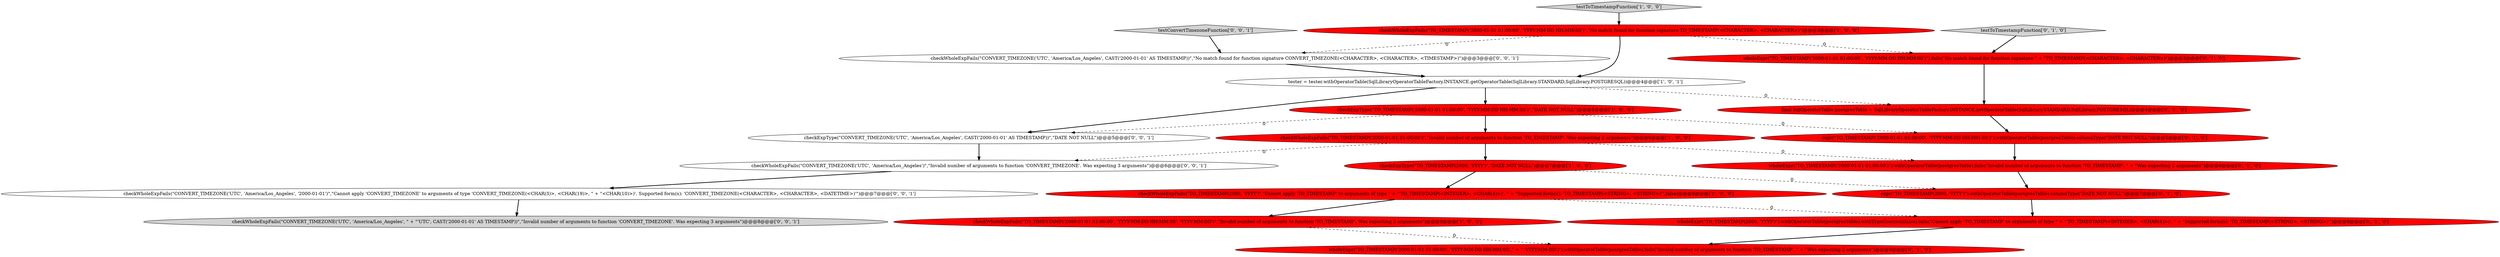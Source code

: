 digraph {
7 [style = filled, label = "checkExpType(\"TO_TIMESTAMP(2000, 'YYYY')\",\"DATE NOT NULL\")@@@7@@@['1', '0', '0']", fillcolor = red, shape = ellipse image = "AAA1AAABBB1BBB"];
15 [style = filled, label = "wholeExpr(\"TO_TIMESTAMP(2000, 'YYYY')\").withOperatorTable(postgresTable).withTypeCoercion(false).fails(\"Cannot apply 'TO_TIMESTAMP' to arguments of type \" + \"'TO_TIMESTAMP\(<INTEGER>, <CHAR\(4\)>\)'\. \" + \"Supported form\(s\): 'TO_TIMESTAMP\(<STRING>, <STRING>\)'\")@@@8@@@['0', '1', '0']", fillcolor = red, shape = ellipse image = "AAA1AAABBB2BBB"];
12 [style = filled, label = "expr(\"TO_TIMESTAMP('2000-01-01 01:00:00', 'YYYY-MM-DD HH:MM:SS')\").withOperatorTable(postgresTable).columnType(\"DATE NOT NULL\")@@@5@@@['0', '1', '0']", fillcolor = red, shape = ellipse image = "AAA1AAABBB2BBB"];
0 [style = filled, label = "tester = tester.withOperatorTable(SqlLibraryOperatorTableFactory.INSTANCE.getOperatorTable(SqlLibrary.STANDARD,SqlLibrary.POSTGRESQL))@@@4@@@['1', '0', '1']", fillcolor = white, shape = ellipse image = "AAA0AAABBB1BBB"];
18 [style = filled, label = "checkWholeExpFails(\"CONVERT_TIMEZONE('UTC', 'America/Los_Angeles')\",\"Invalid number of arguments to function 'CONVERT_TIMEZONE'. Was expecting 3 arguments\")@@@6@@@['0', '0', '1']", fillcolor = white, shape = ellipse image = "AAA0AAABBB3BBB"];
2 [style = filled, label = "checkWholeExpFails(\"TO_TIMESTAMP(2000, 'YYYY')\",\"Cannot apply 'TO_TIMESTAMP' to arguments of type \" + \"'TO_TIMESTAMP\(<INTEGER>, <CHAR\(4\)>\)'\. \" + \"Supported form\(s\): 'TO_TIMESTAMP\(<STRING>, <STRING>\)'\",false)@@@8@@@['1', '0', '0']", fillcolor = red, shape = ellipse image = "AAA1AAABBB1BBB"];
19 [style = filled, label = "checkWholeExpFails(\"CONVERT_TIMEZONE('UTC', 'America/Los_Angeles', \" + \"'UTC', CAST('2000-01-01' AS TIMESTAMP))\",\"Invalid number of arguments to function 'CONVERT_TIMEZONE'. Was expecting 3 arguments\")@@@8@@@['0', '0', '1']", fillcolor = lightgray, shape = ellipse image = "AAA0AAABBB3BBB"];
6 [style = filled, label = "checkExpType(\"TO_TIMESTAMP('2000-01-01 01:00:00', 'YYYY-MM-DD HH:MM:SS')\",\"DATE NOT NULL\")@@@5@@@['1', '0', '0']", fillcolor = red, shape = ellipse image = "AAA1AAABBB1BBB"];
5 [style = filled, label = "testToTimestampFunction['1', '0', '0']", fillcolor = lightgray, shape = diamond image = "AAA0AAABBB1BBB"];
21 [style = filled, label = "testConvertTimezoneFunction['0', '0', '1']", fillcolor = lightgray, shape = diamond image = "AAA0AAABBB3BBB"];
20 [style = filled, label = "checkWholeExpFails(\"CONVERT_TIMEZONE('UTC', 'America/Los_Angeles', '2000-01-01')\",\"Cannot apply 'CONVERT_TIMEZONE' to arguments of type 'CONVERT_TIMEZONE\(<CHAR\(3\)>, <CHAR\(19\)>, \" + \"<CHAR\(10\)>\)'\. Supported form\(s\): 'CONVERT_TIMEZONE\(<CHARACTER>, <CHARACTER>, <DATETIME>\)'\")@@@7@@@['0', '0', '1']", fillcolor = white, shape = ellipse image = "AAA0AAABBB3BBB"];
13 [style = filled, label = "final SqlOperatorTable postgresTable = SqlLibraryOperatorTableFactory.INSTANCE.getOperatorTable(SqlLibrary.STANDARD,SqlLibrary.POSTGRESQL)@@@4@@@['0', '1', '0']", fillcolor = red, shape = ellipse image = "AAA1AAABBB2BBB"];
9 [style = filled, label = "wholeExpr(\"TO_TIMESTAMP('2000-01-01 01:00:00', 'YYYY-MM-DD HH:MM:SS',\" + \" 'YYYY-MM-DD')\").withOperatorTable(postgresTable).fails(\"Invalid number of arguments to function 'TO_TIMESTAMP'. \" + \"Was expecting 2 arguments\")@@@9@@@['0', '1', '0']", fillcolor = red, shape = ellipse image = "AAA1AAABBB2BBB"];
10 [style = filled, label = "wholeExpr(\"TO_TIMESTAMP('2000-01-01 01:00:00')\").withOperatorTable(postgresTable).fails(\"Invalid number of arguments to function 'TO_TIMESTAMP'. \" + \"Was expecting 2 arguments\")@@@6@@@['0', '1', '0']", fillcolor = red, shape = ellipse image = "AAA1AAABBB2BBB"];
1 [style = filled, label = "checkWholeExpFails(\"TO_TIMESTAMP('2000-01-01 01:00:00', 'YYYY-MM-DD HH:MM:SS', 'YYYY-MM-DD')\",\"Invalid number of arguments to function 'TO_TIMESTAMP'. Was expecting 2 arguments\")@@@9@@@['1', '0', '0']", fillcolor = red, shape = ellipse image = "AAA1AAABBB1BBB"];
16 [style = filled, label = "checkWholeExpFails(\"CONVERT_TIMEZONE('UTC', 'America/Los_Angeles', CAST('2000-01-01' AS TIMESTAMP))\",\"No match found for function signature CONVERT_TIMEZONE\(<CHARACTER>, <CHARACTER>, <TIMESTAMP>\)\")@@@3@@@['0', '0', '1']", fillcolor = white, shape = ellipse image = "AAA0AAABBB3BBB"];
11 [style = filled, label = "wholeExpr(\"TO_TIMESTAMP('2000-01-01 01:00:00', 'YYYY-MM-DD HH:MM:SS')\").fails(\"No match found for function signature \" + \"TO_TIMESTAMP\(<CHARACTER>, <CHARACTER>\)\")@@@3@@@['0', '1', '0']", fillcolor = red, shape = ellipse image = "AAA1AAABBB2BBB"];
8 [style = filled, label = "expr(\"TO_TIMESTAMP(2000, 'YYYY')\").withOperatorTable(postgresTable).columnType(\"DATE NOT NULL\")@@@7@@@['0', '1', '0']", fillcolor = red, shape = ellipse image = "AAA1AAABBB2BBB"];
4 [style = filled, label = "checkWholeExpFails(\"TO_TIMESTAMP('2000-01-01 01:00:00')\",\"Invalid number of arguments to function 'TO_TIMESTAMP'. Was expecting 2 arguments\")@@@6@@@['1', '0', '0']", fillcolor = red, shape = ellipse image = "AAA1AAABBB1BBB"];
14 [style = filled, label = "testToTimestampFunction['0', '1', '0']", fillcolor = lightgray, shape = diamond image = "AAA0AAABBB2BBB"];
3 [style = filled, label = "checkWholeExpFails(\"TO_TIMESTAMP('2000-01-01 01:00:00', 'YYYY-MM-DD HH:MM:SS')\",\"No match found for function signature TO_TIMESTAMP\(<CHARACTER>, <CHARACTER>\)\")@@@3@@@['1', '0', '0']", fillcolor = red, shape = ellipse image = "AAA1AAABBB1BBB"];
17 [style = filled, label = "checkExpType(\"CONVERT_TIMEZONE('UTC', 'America/Los_Angeles', CAST('2000-01-01' AS TIMESTAMP))\",\"DATE NOT NULL\")@@@5@@@['0', '0', '1']", fillcolor = white, shape = ellipse image = "AAA0AAABBB3BBB"];
5->3 [style = bold, label=""];
4->18 [style = dashed, label="0"];
16->0 [style = bold, label=""];
8->15 [style = bold, label=""];
0->6 [style = bold, label=""];
2->1 [style = bold, label=""];
0->17 [style = bold, label=""];
3->16 [style = dashed, label="0"];
7->8 [style = dashed, label="0"];
1->9 [style = dashed, label="0"];
6->17 [style = dashed, label="0"];
4->7 [style = bold, label=""];
3->0 [style = bold, label=""];
6->12 [style = dashed, label="0"];
2->15 [style = dashed, label="0"];
6->4 [style = bold, label=""];
18->20 [style = bold, label=""];
12->10 [style = bold, label=""];
13->12 [style = bold, label=""];
10->8 [style = bold, label=""];
15->9 [style = bold, label=""];
7->2 [style = bold, label=""];
11->13 [style = bold, label=""];
0->13 [style = dashed, label="0"];
21->16 [style = bold, label=""];
4->10 [style = dashed, label="0"];
20->19 [style = bold, label=""];
14->11 [style = bold, label=""];
17->18 [style = bold, label=""];
3->11 [style = dashed, label="0"];
}
